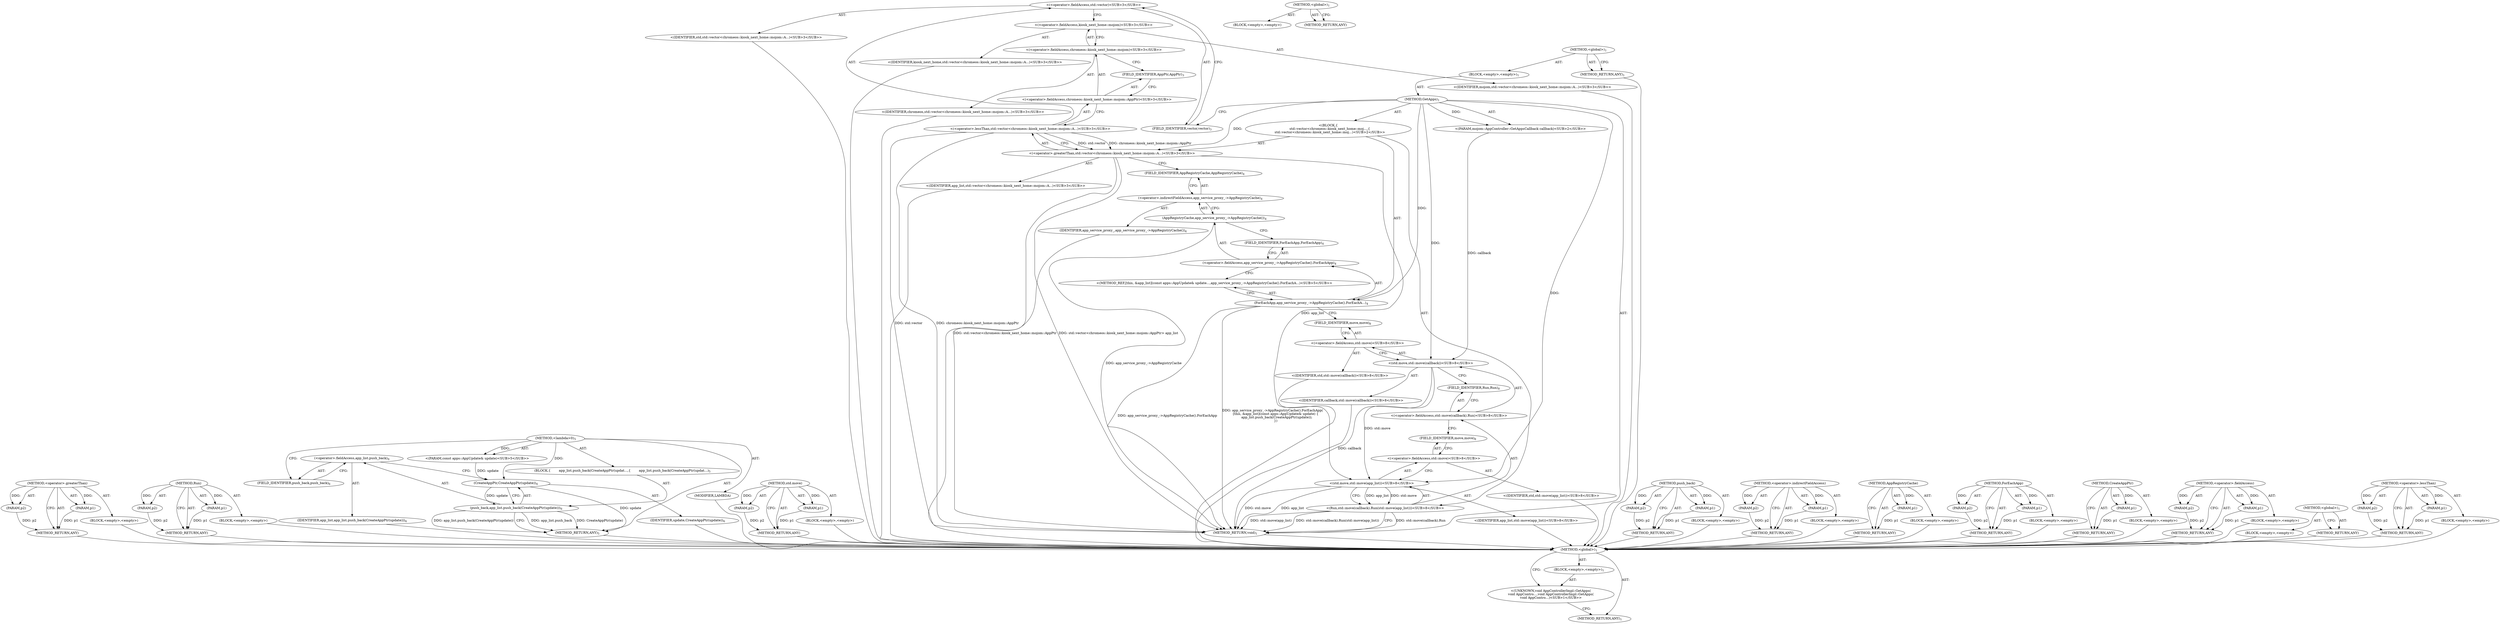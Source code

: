 digraph "&lt;global&gt;" {
vulnerable_94 [label=<(METHOD,&lt;operator&gt;.greaterThan)>];
vulnerable_95 [label=<(PARAM,p1)>];
vulnerable_96 [label=<(PARAM,p2)>];
vulnerable_97 [label=<(BLOCK,&lt;empty&gt;,&lt;empty&gt;)>];
vulnerable_98 [label=<(METHOD_RETURN,ANY)>];
vulnerable_118 [label=<(METHOD,Run)>];
vulnerable_119 [label=<(PARAM,p1)>];
vulnerable_120 [label=<(PARAM,p2)>];
vulnerable_121 [label=<(BLOCK,&lt;empty&gt;,&lt;empty&gt;)>];
vulnerable_122 [label=<(METHOD_RETURN,ANY)>];
vulnerable_3 [label=<(METHOD,&lt;lambda&gt;0)<SUB>5</SUB>>];
vulnerable_4 [label="<(PARAM,const apps::AppUpdate&amp; update)<SUB>5</SUB>>"];
vulnerable_5 [label=<(BLOCK,{
        app_list.push_back(CreateAppPtr(updat...,{
        app_list.push_back(CreateAppPtr(updat...)<SUB>5</SUB>>];
vulnerable_6 [label=<(push_back,app_list.push_back(CreateAppPtr(update)))<SUB>6</SUB>>];
vulnerable_7 [label=<(&lt;operator&gt;.fieldAccess,app_list.push_back)<SUB>6</SUB>>];
vulnerable_8 [label=<(IDENTIFIER,app_list,app_list.push_back(CreateAppPtr(update)))<SUB>6</SUB>>];
vulnerable_9 [label=<(FIELD_IDENTIFIER,push_back,push_back)<SUB>6</SUB>>];
vulnerable_10 [label=<(CreateAppPtr,CreateAppPtr(update))<SUB>6</SUB>>];
vulnerable_11 [label=<(IDENTIFIER,update,CreateAppPtr(update))<SUB>6</SUB>>];
vulnerable_12 [label=<(MODIFIER,LAMBDA)>];
vulnerable_13 [label=<(METHOD_RETURN,ANY)<SUB>5</SUB>>];
vulnerable_123 [label=<(METHOD,std.move)>];
vulnerable_124 [label=<(PARAM,p1)>];
vulnerable_125 [label=<(PARAM,p2)>];
vulnerable_126 [label=<(BLOCK,&lt;empty&gt;,&lt;empty&gt;)>];
vulnerable_127 [label=<(METHOD_RETURN,ANY)>];
vulnerable_18 [label=<(METHOD,&lt;global&gt;)<SUB>1</SUB>>];
vulnerable_19 [label=<(BLOCK,&lt;empty&gt;,&lt;empty&gt;)<SUB>1</SUB>>];
vulnerable_20 [label=<(METHOD,GetApps)<SUB>1</SUB>>];
vulnerable_21 [label="<(PARAM,mojom::AppController::GetAppsCallback callback)<SUB>2</SUB>>"];
vulnerable_22 [label="<(BLOCK,{
   std::vector&lt;chromeos::kiosk_next_home::moj...,{
   std::vector&lt;chromeos::kiosk_next_home::moj...)<SUB>2</SUB>>"];
vulnerable_23 [label="<(&lt;operator&gt;.greaterThan,std::vector&lt;chromeos::kiosk_next_home::mojom::A...)<SUB>3</SUB>>"];
vulnerable_24 [label="<(&lt;operator&gt;.lessThan,std::vector&lt;chromeos::kiosk_next_home::mojom::A...)<SUB>3</SUB>>"];
vulnerable_25 [label="<(&lt;operator&gt;.fieldAccess,std::vector)<SUB>3</SUB>>"];
vulnerable_26 [label="<(IDENTIFIER,std,std::vector&lt;chromeos::kiosk_next_home::mojom::A...)<SUB>3</SUB>>"];
vulnerable_27 [label=<(FIELD_IDENTIFIER,vector,vector)<SUB>3</SUB>>];
vulnerable_28 [label="<(&lt;operator&gt;.fieldAccess,chromeos::kiosk_next_home::mojom::AppPtr)<SUB>3</SUB>>"];
vulnerable_29 [label="<(&lt;operator&gt;.fieldAccess,chromeos::kiosk_next_home::mojom)<SUB>3</SUB>>"];
vulnerable_30 [label="<(IDENTIFIER,chromeos,std::vector&lt;chromeos::kiosk_next_home::mojom::A...)<SUB>3</SUB>>"];
vulnerable_31 [label="<(&lt;operator&gt;.fieldAccess,kiosk_next_home::mojom)<SUB>3</SUB>>"];
vulnerable_32 [label="<(IDENTIFIER,kiosk_next_home,std::vector&lt;chromeos::kiosk_next_home::mojom::A...)<SUB>3</SUB>>"];
vulnerable_33 [label="<(IDENTIFIER,mojom,std::vector&lt;chromeos::kiosk_next_home::mojom::A...)<SUB>3</SUB>>"];
vulnerable_34 [label=<(FIELD_IDENTIFIER,AppPtr,AppPtr)<SUB>3</SUB>>];
vulnerable_35 [label="<(IDENTIFIER,app_list,std::vector&lt;chromeos::kiosk_next_home::mojom::A...)<SUB>3</SUB>>"];
vulnerable_36 [label=<(ForEachApp,app_service_proxy_-&gt;AppRegistryCache().ForEachA...)<SUB>4</SUB>>];
vulnerable_37 [label=<(&lt;operator&gt;.fieldAccess,app_service_proxy_-&gt;AppRegistryCache().ForEachApp)<SUB>4</SUB>>];
vulnerable_38 [label=<(AppRegistryCache,app_service_proxy_-&gt;AppRegistryCache())<SUB>4</SUB>>];
vulnerable_39 [label=<(&lt;operator&gt;.indirectFieldAccess,app_service_proxy_-&gt;AppRegistryCache)<SUB>4</SUB>>];
vulnerable_40 [label=<(IDENTIFIER,app_service_proxy_,app_service_proxy_-&gt;AppRegistryCache())<SUB>4</SUB>>];
vulnerable_41 [label=<(FIELD_IDENTIFIER,AppRegistryCache,AppRegistryCache)<SUB>4</SUB>>];
vulnerable_42 [label=<(FIELD_IDENTIFIER,ForEachApp,ForEachApp)<SUB>4</SUB>>];
vulnerable_43 [label="<(METHOD_REF,[this, &amp;app_list](const apps::AppUpdate&amp; update...,app_service_proxy_-&gt;AppRegistryCache().ForEachA...)<SUB>5</SUB>>"];
vulnerable_44 [label="<(Run,std::move(callback).Run(std::move(app_list)))<SUB>8</SUB>>"];
vulnerable_45 [label="<(&lt;operator&gt;.fieldAccess,std::move(callback).Run)<SUB>8</SUB>>"];
vulnerable_46 [label="<(std.move,std::move(callback))<SUB>8</SUB>>"];
vulnerable_47 [label="<(&lt;operator&gt;.fieldAccess,std::move)<SUB>8</SUB>>"];
vulnerable_48 [label="<(IDENTIFIER,std,std::move(callback))<SUB>8</SUB>>"];
vulnerable_49 [label=<(FIELD_IDENTIFIER,move,move)<SUB>8</SUB>>];
vulnerable_50 [label="<(IDENTIFIER,callback,std::move(callback))<SUB>8</SUB>>"];
vulnerable_51 [label=<(FIELD_IDENTIFIER,Run,Run)<SUB>8</SUB>>];
vulnerable_52 [label="<(std.move,std::move(app_list))<SUB>8</SUB>>"];
vulnerable_53 [label="<(&lt;operator&gt;.fieldAccess,std::move)<SUB>8</SUB>>"];
vulnerable_54 [label="<(IDENTIFIER,std,std::move(app_list))<SUB>8</SUB>>"];
vulnerable_55 [label=<(FIELD_IDENTIFIER,move,move)<SUB>8</SUB>>];
vulnerable_56 [label="<(IDENTIFIER,app_list,std::move(app_list))<SUB>8</SUB>>"];
vulnerable_57 [label=<(METHOD_RETURN,void)<SUB>1</SUB>>];
vulnerable_59 [label=<(METHOD_RETURN,ANY)<SUB>1</SUB>>];
vulnerable_80 [label=<(METHOD,push_back)>];
vulnerable_81 [label=<(PARAM,p1)>];
vulnerable_82 [label=<(PARAM,p2)>];
vulnerable_83 [label=<(BLOCK,&lt;empty&gt;,&lt;empty&gt;)>];
vulnerable_84 [label=<(METHOD_RETURN,ANY)>];
vulnerable_113 [label=<(METHOD,&lt;operator&gt;.indirectFieldAccess)>];
vulnerable_114 [label=<(PARAM,p1)>];
vulnerable_115 [label=<(PARAM,p2)>];
vulnerable_116 [label=<(BLOCK,&lt;empty&gt;,&lt;empty&gt;)>];
vulnerable_117 [label=<(METHOD_RETURN,ANY)>];
vulnerable_109 [label=<(METHOD,AppRegistryCache)>];
vulnerable_110 [label=<(PARAM,p1)>];
vulnerable_111 [label=<(BLOCK,&lt;empty&gt;,&lt;empty&gt;)>];
vulnerable_112 [label=<(METHOD_RETURN,ANY)>];
vulnerable_104 [label=<(METHOD,ForEachApp)>];
vulnerable_105 [label=<(PARAM,p1)>];
vulnerable_106 [label=<(PARAM,p2)>];
vulnerable_107 [label=<(BLOCK,&lt;empty&gt;,&lt;empty&gt;)>];
vulnerable_108 [label=<(METHOD_RETURN,ANY)>];
vulnerable_90 [label=<(METHOD,CreateAppPtr)>];
vulnerable_91 [label=<(PARAM,p1)>];
vulnerable_92 [label=<(BLOCK,&lt;empty&gt;,&lt;empty&gt;)>];
vulnerable_93 [label=<(METHOD_RETURN,ANY)>];
vulnerable_85 [label=<(METHOD,&lt;operator&gt;.fieldAccess)>];
vulnerable_86 [label=<(PARAM,p1)>];
vulnerable_87 [label=<(PARAM,p2)>];
vulnerable_88 [label=<(BLOCK,&lt;empty&gt;,&lt;empty&gt;)>];
vulnerable_89 [label=<(METHOD_RETURN,ANY)>];
vulnerable_74 [label=<(METHOD,&lt;global&gt;)<SUB>1</SUB>>];
vulnerable_75 [label=<(BLOCK,&lt;empty&gt;,&lt;empty&gt;)>];
vulnerable_76 [label=<(METHOD_RETURN,ANY)>];
vulnerable_99 [label=<(METHOD,&lt;operator&gt;.lessThan)>];
vulnerable_100 [label=<(PARAM,p1)>];
vulnerable_101 [label=<(PARAM,p2)>];
vulnerable_102 [label=<(BLOCK,&lt;empty&gt;,&lt;empty&gt;)>];
vulnerable_103 [label=<(METHOD_RETURN,ANY)>];
fixed_6 [label=<(METHOD,&lt;global&gt;)<SUB>1</SUB>>];
fixed_7 [label=<(BLOCK,&lt;empty&gt;,&lt;empty&gt;)<SUB>1</SUB>>];
fixed_8 [label="<(UNKNOWN,void AppControllerImpl::GetApps(
void AppContro...,void AppControllerImpl::GetApps(
void AppContro...)<SUB>1</SUB>>"];
fixed_9 [label=<(METHOD_RETURN,ANY)<SUB>1</SUB>>];
fixed_14 [label=<(METHOD,&lt;global&gt;)<SUB>1</SUB>>];
fixed_15 [label=<(BLOCK,&lt;empty&gt;,&lt;empty&gt;)>];
fixed_16 [label=<(METHOD_RETURN,ANY)>];
vulnerable_94 -> vulnerable_95  [key=0, label="AST: "];
vulnerable_94 -> vulnerable_95  [key=1, label="DDG: "];
vulnerable_94 -> vulnerable_97  [key=0, label="AST: "];
vulnerable_94 -> vulnerable_96  [key=0, label="AST: "];
vulnerable_94 -> vulnerable_96  [key=1, label="DDG: "];
vulnerable_94 -> vulnerable_98  [key=0, label="AST: "];
vulnerable_94 -> vulnerable_98  [key=1, label="CFG: "];
vulnerable_95 -> vulnerable_98  [key=0, label="DDG: p1"];
vulnerable_96 -> vulnerable_98  [key=0, label="DDG: p2"];
vulnerable_97 -> fixed_6  [key=0];
vulnerable_98 -> fixed_6  [key=0];
vulnerable_118 -> vulnerable_119  [key=0, label="AST: "];
vulnerable_118 -> vulnerable_119  [key=1, label="DDG: "];
vulnerable_118 -> vulnerable_121  [key=0, label="AST: "];
vulnerable_118 -> vulnerable_120  [key=0, label="AST: "];
vulnerable_118 -> vulnerable_120  [key=1, label="DDG: "];
vulnerable_118 -> vulnerable_122  [key=0, label="AST: "];
vulnerable_118 -> vulnerable_122  [key=1, label="CFG: "];
vulnerable_119 -> vulnerable_122  [key=0, label="DDG: p1"];
vulnerable_120 -> vulnerable_122  [key=0, label="DDG: p2"];
vulnerable_121 -> fixed_6  [key=0];
vulnerable_122 -> fixed_6  [key=0];
vulnerable_3 -> vulnerable_4  [key=0, label="AST: "];
vulnerable_3 -> vulnerable_4  [key=1, label="DDG: "];
vulnerable_3 -> vulnerable_5  [key=0, label="AST: "];
vulnerable_3 -> vulnerable_12  [key=0, label="AST: "];
vulnerable_3 -> vulnerable_13  [key=0, label="AST: "];
vulnerable_3 -> vulnerable_9  [key=0, label="CFG: "];
vulnerable_3 -> vulnerable_10  [key=0, label="DDG: "];
vulnerable_4 -> vulnerable_10  [key=0, label="DDG: update"];
vulnerable_5 -> vulnerable_6  [key=0, label="AST: "];
vulnerable_6 -> vulnerable_7  [key=0, label="AST: "];
vulnerable_6 -> vulnerable_10  [key=0, label="AST: "];
vulnerable_6 -> vulnerable_13  [key=0, label="CFG: "];
vulnerable_6 -> vulnerable_13  [key=1, label="DDG: app_list.push_back"];
vulnerable_6 -> vulnerable_13  [key=2, label="DDG: CreateAppPtr(update)"];
vulnerable_6 -> vulnerable_13  [key=3, label="DDG: app_list.push_back(CreateAppPtr(update))"];
vulnerable_7 -> vulnerable_8  [key=0, label="AST: "];
vulnerable_7 -> vulnerable_9  [key=0, label="AST: "];
vulnerable_7 -> vulnerable_10  [key=0, label="CFG: "];
vulnerable_8 -> fixed_6  [key=0];
vulnerable_9 -> vulnerable_7  [key=0, label="CFG: "];
vulnerable_10 -> vulnerable_11  [key=0, label="AST: "];
vulnerable_10 -> vulnerable_6  [key=0, label="CFG: "];
vulnerable_10 -> vulnerable_6  [key=1, label="DDG: update"];
vulnerable_10 -> vulnerable_13  [key=0, label="DDG: update"];
vulnerable_11 -> fixed_6  [key=0];
vulnerable_12 -> fixed_6  [key=0];
vulnerable_13 -> fixed_6  [key=0];
vulnerable_123 -> vulnerable_124  [key=0, label="AST: "];
vulnerable_123 -> vulnerable_124  [key=1, label="DDG: "];
vulnerable_123 -> vulnerable_126  [key=0, label="AST: "];
vulnerable_123 -> vulnerable_125  [key=0, label="AST: "];
vulnerable_123 -> vulnerable_125  [key=1, label="DDG: "];
vulnerable_123 -> vulnerable_127  [key=0, label="AST: "];
vulnerable_123 -> vulnerable_127  [key=1, label="CFG: "];
vulnerable_124 -> vulnerable_127  [key=0, label="DDG: p1"];
vulnerable_125 -> vulnerable_127  [key=0, label="DDG: p2"];
vulnerable_126 -> fixed_6  [key=0];
vulnerable_127 -> fixed_6  [key=0];
vulnerable_18 -> vulnerable_19  [key=0, label="AST: "];
vulnerable_18 -> vulnerable_59  [key=0, label="AST: "];
vulnerable_18 -> vulnerable_59  [key=1, label="CFG: "];
vulnerable_19 -> vulnerable_20  [key=0, label="AST: "];
vulnerable_20 -> vulnerable_21  [key=0, label="AST: "];
vulnerable_20 -> vulnerable_21  [key=1, label="DDG: "];
vulnerable_20 -> vulnerable_22  [key=0, label="AST: "];
vulnerable_20 -> vulnerable_57  [key=0, label="AST: "];
vulnerable_20 -> vulnerable_27  [key=0, label="CFG: "];
vulnerable_20 -> vulnerable_23  [key=0, label="DDG: "];
vulnerable_20 -> vulnerable_36  [key=0, label="DDG: "];
vulnerable_20 -> vulnerable_52  [key=0, label="DDG: "];
vulnerable_20 -> vulnerable_46  [key=0, label="DDG: "];
vulnerable_21 -> vulnerable_46  [key=0, label="DDG: callback"];
vulnerable_22 -> vulnerable_23  [key=0, label="AST: "];
vulnerable_22 -> vulnerable_36  [key=0, label="AST: "];
vulnerable_22 -> vulnerable_44  [key=0, label="AST: "];
vulnerable_23 -> vulnerable_24  [key=0, label="AST: "];
vulnerable_23 -> vulnerable_35  [key=0, label="AST: "];
vulnerable_23 -> vulnerable_41  [key=0, label="CFG: "];
vulnerable_23 -> vulnerable_57  [key=0, label="DDG: std::vector&lt;chromeos::kiosk_next_home::mojom::AppPtr"];
vulnerable_23 -> vulnerable_57  [key=1, label="DDG: std::vector&lt;chromeos::kiosk_next_home::mojom::AppPtr&gt; app_list"];
vulnerable_23 -> vulnerable_52  [key=0, label="DDG: app_list"];
vulnerable_24 -> vulnerable_25  [key=0, label="AST: "];
vulnerable_24 -> vulnerable_28  [key=0, label="AST: "];
vulnerable_24 -> vulnerable_23  [key=0, label="CFG: "];
vulnerable_24 -> vulnerable_23  [key=1, label="DDG: std::vector"];
vulnerable_24 -> vulnerable_23  [key=2, label="DDG: chromeos::kiosk_next_home::mojom::AppPtr"];
vulnerable_24 -> vulnerable_57  [key=0, label="DDG: std::vector"];
vulnerable_24 -> vulnerable_57  [key=1, label="DDG: chromeos::kiosk_next_home::mojom::AppPtr"];
vulnerable_25 -> vulnerable_26  [key=0, label="AST: "];
vulnerable_25 -> vulnerable_27  [key=0, label="AST: "];
vulnerable_25 -> vulnerable_31  [key=0, label="CFG: "];
vulnerable_26 -> fixed_6  [key=0];
vulnerable_27 -> vulnerable_25  [key=0, label="CFG: "];
vulnerable_28 -> vulnerable_29  [key=0, label="AST: "];
vulnerable_28 -> vulnerable_34  [key=0, label="AST: "];
vulnerable_28 -> vulnerable_24  [key=0, label="CFG: "];
vulnerable_29 -> vulnerable_30  [key=0, label="AST: "];
vulnerable_29 -> vulnerable_31  [key=0, label="AST: "];
vulnerable_29 -> vulnerable_34  [key=0, label="CFG: "];
vulnerable_30 -> fixed_6  [key=0];
vulnerable_31 -> vulnerable_32  [key=0, label="AST: "];
vulnerable_31 -> vulnerable_33  [key=0, label="AST: "];
vulnerable_31 -> vulnerable_29  [key=0, label="CFG: "];
vulnerable_32 -> fixed_6  [key=0];
vulnerable_33 -> fixed_6  [key=0];
vulnerable_34 -> vulnerable_28  [key=0, label="CFG: "];
vulnerable_35 -> fixed_6  [key=0];
vulnerable_36 -> vulnerable_37  [key=0, label="AST: "];
vulnerable_36 -> vulnerable_43  [key=0, label="AST: "];
vulnerable_36 -> vulnerable_49  [key=0, label="CFG: "];
vulnerable_36 -> vulnerable_57  [key=0, label="DDG: app_service_proxy_-&gt;AppRegistryCache().ForEachApp"];
vulnerable_36 -> vulnerable_57  [key=1, label="DDG: app_service_proxy_-&gt;AppRegistryCache().ForEachApp(
      [this, &amp;app_list](const apps::AppUpdate&amp; update) {
        app_list.push_back(CreateAppPtr(update));
      })"];
vulnerable_37 -> vulnerable_38  [key=0, label="AST: "];
vulnerable_37 -> vulnerable_42  [key=0, label="AST: "];
vulnerable_37 -> vulnerable_43  [key=0, label="CFG: "];
vulnerable_38 -> vulnerable_39  [key=0, label="AST: "];
vulnerable_38 -> vulnerable_42  [key=0, label="CFG: "];
vulnerable_38 -> vulnerable_57  [key=0, label="DDG: app_service_proxy_-&gt;AppRegistryCache"];
vulnerable_39 -> vulnerable_40  [key=0, label="AST: "];
vulnerable_39 -> vulnerable_41  [key=0, label="AST: "];
vulnerable_39 -> vulnerable_38  [key=0, label="CFG: "];
vulnerable_40 -> fixed_6  [key=0];
vulnerable_41 -> vulnerable_39  [key=0, label="CFG: "];
vulnerable_42 -> vulnerable_37  [key=0, label="CFG: "];
vulnerable_43 -> vulnerable_36  [key=0, label="CFG: "];
vulnerable_44 -> vulnerable_45  [key=0, label="AST: "];
vulnerable_44 -> vulnerable_52  [key=0, label="AST: "];
vulnerable_44 -> vulnerable_57  [key=0, label="CFG: "];
vulnerable_44 -> vulnerable_57  [key=1, label="DDG: std::move(callback).Run"];
vulnerable_44 -> vulnerable_57  [key=2, label="DDG: std::move(app_list)"];
vulnerable_44 -> vulnerable_57  [key=3, label="DDG: std::move(callback).Run(std::move(app_list))"];
vulnerable_45 -> vulnerable_46  [key=0, label="AST: "];
vulnerable_45 -> vulnerable_51  [key=0, label="AST: "];
vulnerable_45 -> vulnerable_55  [key=0, label="CFG: "];
vulnerable_46 -> vulnerable_47  [key=0, label="AST: "];
vulnerable_46 -> vulnerable_50  [key=0, label="AST: "];
vulnerable_46 -> vulnerable_51  [key=0, label="CFG: "];
vulnerable_46 -> vulnerable_57  [key=0, label="DDG: callback"];
vulnerable_46 -> vulnerable_52  [key=0, label="DDG: std::move"];
vulnerable_47 -> vulnerable_48  [key=0, label="AST: "];
vulnerable_47 -> vulnerable_49  [key=0, label="AST: "];
vulnerable_47 -> vulnerable_46  [key=0, label="CFG: "];
vulnerable_48 -> fixed_6  [key=0];
vulnerable_49 -> vulnerable_47  [key=0, label="CFG: "];
vulnerable_50 -> fixed_6  [key=0];
vulnerable_51 -> vulnerable_45  [key=0, label="CFG: "];
vulnerable_52 -> vulnerable_53  [key=0, label="AST: "];
vulnerable_52 -> vulnerable_56  [key=0, label="AST: "];
vulnerable_52 -> vulnerable_44  [key=0, label="CFG: "];
vulnerable_52 -> vulnerable_44  [key=1, label="DDG: std::move"];
vulnerable_52 -> vulnerable_44  [key=2, label="DDG: app_list"];
vulnerable_52 -> vulnerable_57  [key=0, label="DDG: std::move"];
vulnerable_52 -> vulnerable_57  [key=1, label="DDG: app_list"];
vulnerable_53 -> vulnerable_54  [key=0, label="AST: "];
vulnerable_53 -> vulnerable_55  [key=0, label="AST: "];
vulnerable_53 -> vulnerable_52  [key=0, label="CFG: "];
vulnerable_54 -> fixed_6  [key=0];
vulnerable_55 -> vulnerable_53  [key=0, label="CFG: "];
vulnerable_56 -> fixed_6  [key=0];
vulnerable_57 -> fixed_6  [key=0];
vulnerable_59 -> fixed_6  [key=0];
vulnerable_80 -> vulnerable_81  [key=0, label="AST: "];
vulnerable_80 -> vulnerable_81  [key=1, label="DDG: "];
vulnerable_80 -> vulnerable_83  [key=0, label="AST: "];
vulnerable_80 -> vulnerable_82  [key=0, label="AST: "];
vulnerable_80 -> vulnerable_82  [key=1, label="DDG: "];
vulnerable_80 -> vulnerable_84  [key=0, label="AST: "];
vulnerable_80 -> vulnerable_84  [key=1, label="CFG: "];
vulnerable_81 -> vulnerable_84  [key=0, label="DDG: p1"];
vulnerable_82 -> vulnerable_84  [key=0, label="DDG: p2"];
vulnerable_83 -> fixed_6  [key=0];
vulnerable_84 -> fixed_6  [key=0];
vulnerable_113 -> vulnerable_114  [key=0, label="AST: "];
vulnerable_113 -> vulnerable_114  [key=1, label="DDG: "];
vulnerable_113 -> vulnerable_116  [key=0, label="AST: "];
vulnerable_113 -> vulnerable_115  [key=0, label="AST: "];
vulnerable_113 -> vulnerable_115  [key=1, label="DDG: "];
vulnerable_113 -> vulnerable_117  [key=0, label="AST: "];
vulnerable_113 -> vulnerable_117  [key=1, label="CFG: "];
vulnerable_114 -> vulnerable_117  [key=0, label="DDG: p1"];
vulnerable_115 -> vulnerable_117  [key=0, label="DDG: p2"];
vulnerable_116 -> fixed_6  [key=0];
vulnerable_117 -> fixed_6  [key=0];
vulnerable_109 -> vulnerable_110  [key=0, label="AST: "];
vulnerable_109 -> vulnerable_110  [key=1, label="DDG: "];
vulnerable_109 -> vulnerable_111  [key=0, label="AST: "];
vulnerable_109 -> vulnerable_112  [key=0, label="AST: "];
vulnerable_109 -> vulnerable_112  [key=1, label="CFG: "];
vulnerable_110 -> vulnerable_112  [key=0, label="DDG: p1"];
vulnerable_111 -> fixed_6  [key=0];
vulnerable_112 -> fixed_6  [key=0];
vulnerable_104 -> vulnerable_105  [key=0, label="AST: "];
vulnerable_104 -> vulnerable_105  [key=1, label="DDG: "];
vulnerable_104 -> vulnerable_107  [key=0, label="AST: "];
vulnerable_104 -> vulnerable_106  [key=0, label="AST: "];
vulnerable_104 -> vulnerable_106  [key=1, label="DDG: "];
vulnerable_104 -> vulnerable_108  [key=0, label="AST: "];
vulnerable_104 -> vulnerable_108  [key=1, label="CFG: "];
vulnerable_105 -> vulnerable_108  [key=0, label="DDG: p1"];
vulnerable_106 -> vulnerable_108  [key=0, label="DDG: p2"];
vulnerable_107 -> fixed_6  [key=0];
vulnerable_108 -> fixed_6  [key=0];
vulnerable_90 -> vulnerable_91  [key=0, label="AST: "];
vulnerable_90 -> vulnerable_91  [key=1, label="DDG: "];
vulnerable_90 -> vulnerable_92  [key=0, label="AST: "];
vulnerable_90 -> vulnerable_93  [key=0, label="AST: "];
vulnerable_90 -> vulnerable_93  [key=1, label="CFG: "];
vulnerable_91 -> vulnerable_93  [key=0, label="DDG: p1"];
vulnerable_92 -> fixed_6  [key=0];
vulnerable_93 -> fixed_6  [key=0];
vulnerable_85 -> vulnerable_86  [key=0, label="AST: "];
vulnerable_85 -> vulnerable_86  [key=1, label="DDG: "];
vulnerable_85 -> vulnerable_88  [key=0, label="AST: "];
vulnerable_85 -> vulnerable_87  [key=0, label="AST: "];
vulnerable_85 -> vulnerable_87  [key=1, label="DDG: "];
vulnerable_85 -> vulnerable_89  [key=0, label="AST: "];
vulnerable_85 -> vulnerable_89  [key=1, label="CFG: "];
vulnerable_86 -> vulnerable_89  [key=0, label="DDG: p1"];
vulnerable_87 -> vulnerable_89  [key=0, label="DDG: p2"];
vulnerable_88 -> fixed_6  [key=0];
vulnerable_89 -> fixed_6  [key=0];
vulnerable_74 -> vulnerable_75  [key=0, label="AST: "];
vulnerable_74 -> vulnerable_76  [key=0, label="AST: "];
vulnerable_74 -> vulnerable_76  [key=1, label="CFG: "];
vulnerable_75 -> fixed_6  [key=0];
vulnerable_76 -> fixed_6  [key=0];
vulnerable_99 -> vulnerable_100  [key=0, label="AST: "];
vulnerable_99 -> vulnerable_100  [key=1, label="DDG: "];
vulnerable_99 -> vulnerable_102  [key=0, label="AST: "];
vulnerable_99 -> vulnerable_101  [key=0, label="AST: "];
vulnerable_99 -> vulnerable_101  [key=1, label="DDG: "];
vulnerable_99 -> vulnerable_103  [key=0, label="AST: "];
vulnerable_99 -> vulnerable_103  [key=1, label="CFG: "];
vulnerable_100 -> vulnerable_103  [key=0, label="DDG: p1"];
vulnerable_101 -> vulnerable_103  [key=0, label="DDG: p2"];
vulnerable_102 -> fixed_6  [key=0];
vulnerable_103 -> fixed_6  [key=0];
fixed_6 -> fixed_7  [key=0, label="AST: "];
fixed_6 -> fixed_9  [key=0, label="AST: "];
fixed_6 -> fixed_8  [key=0, label="CFG: "];
fixed_7 -> fixed_8  [key=0, label="AST: "];
fixed_8 -> fixed_9  [key=0, label="CFG: "];
fixed_14 -> fixed_15  [key=0, label="AST: "];
fixed_14 -> fixed_16  [key=0, label="AST: "];
fixed_14 -> fixed_16  [key=1, label="CFG: "];
}
